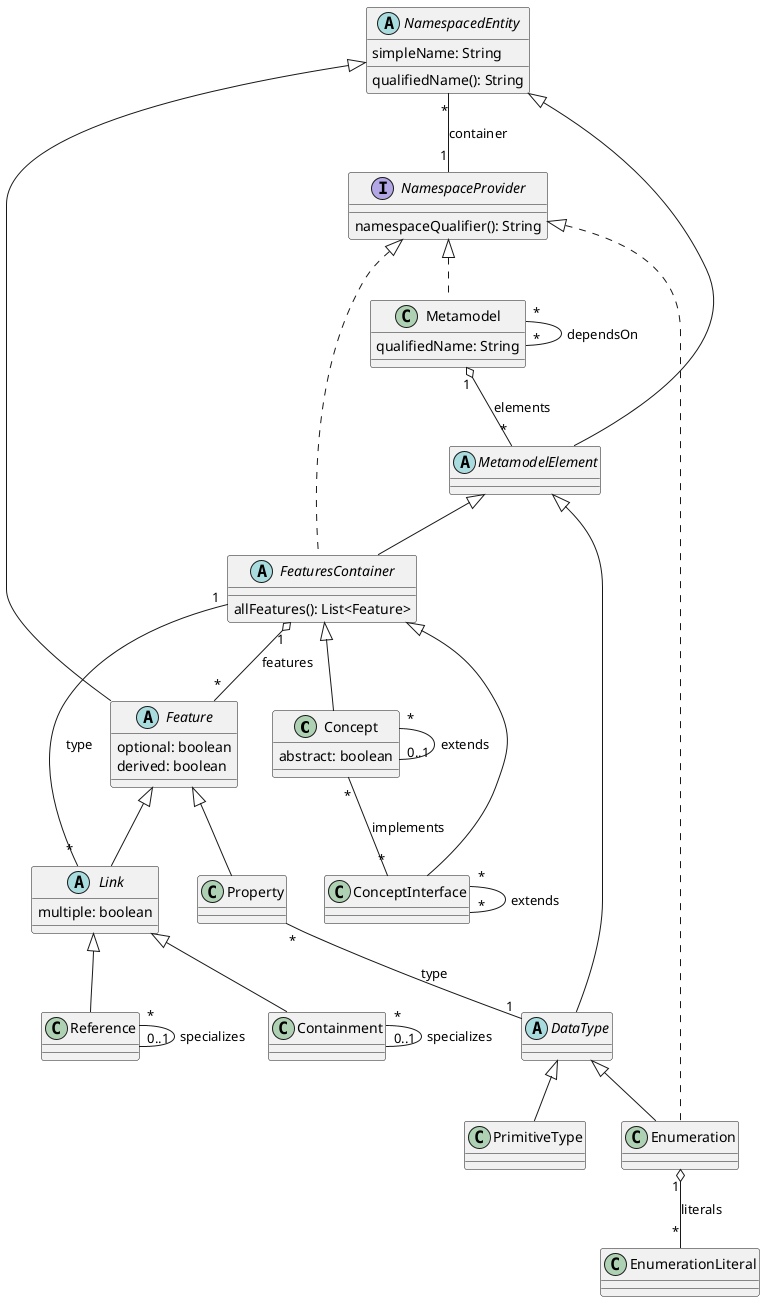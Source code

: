 @startuml

' qualified name: "lioncore"


class Concept extends FeaturesContainer {
  abstract: boolean
}

class ConceptInterface extends FeaturesContainer

class Containment extends Link

abstract class DataType extends MetamodelElement

class Enumeration extends DataType implements NamespaceProvider

abstract class Feature extends NamespacedEntity {
  optional: boolean
  derived: boolean
}

abstract class FeaturesContainer extends MetamodelElement implements NamespaceProvider {
  allFeatures(): List<Feature>
}

' primitive type: "JSON"

abstract class Link extends Feature {
  multiple: boolean
}

class Metamodel implements NamespaceProvider {
  qualifiedName: String
}

abstract class MetamodelElement extends NamespacedEntity

interface NamespaceProvider {
  namespaceQualifier(): String
}

abstract class NamespacedEntity {
  simpleName: String
  qualifiedName(): String
}

class PrimitiveType extends DataType

class Property extends Feature

class Reference extends Link

' primitive type: "String"

' primitive type: "boolean"

' primitive type: "int"



' relations:

Concept "*" -- "0..1" Concept: extends
Concept "*" -- "*" ConceptInterface: implements

ConceptInterface "*" -- "*" ConceptInterface: extends

Containment "*" -- "0..1" Containment: specializes

Enumeration "1" o-- "*" EnumerationLiteral: literals

FeaturesContainer "1" o-- "*" Feature: features

Link "*" -- "1" FeaturesContainer: type

Metamodel "1" o-- "*" MetamodelElement: elements
Metamodel "*" -- "*" Metamodel: dependsOn

NamespacedEntity "*" -- "1" NamespaceProvider: container

Property "*" -- "1" DataType: type

Reference "*" -- "0..1" Reference: specializes


@enduml
